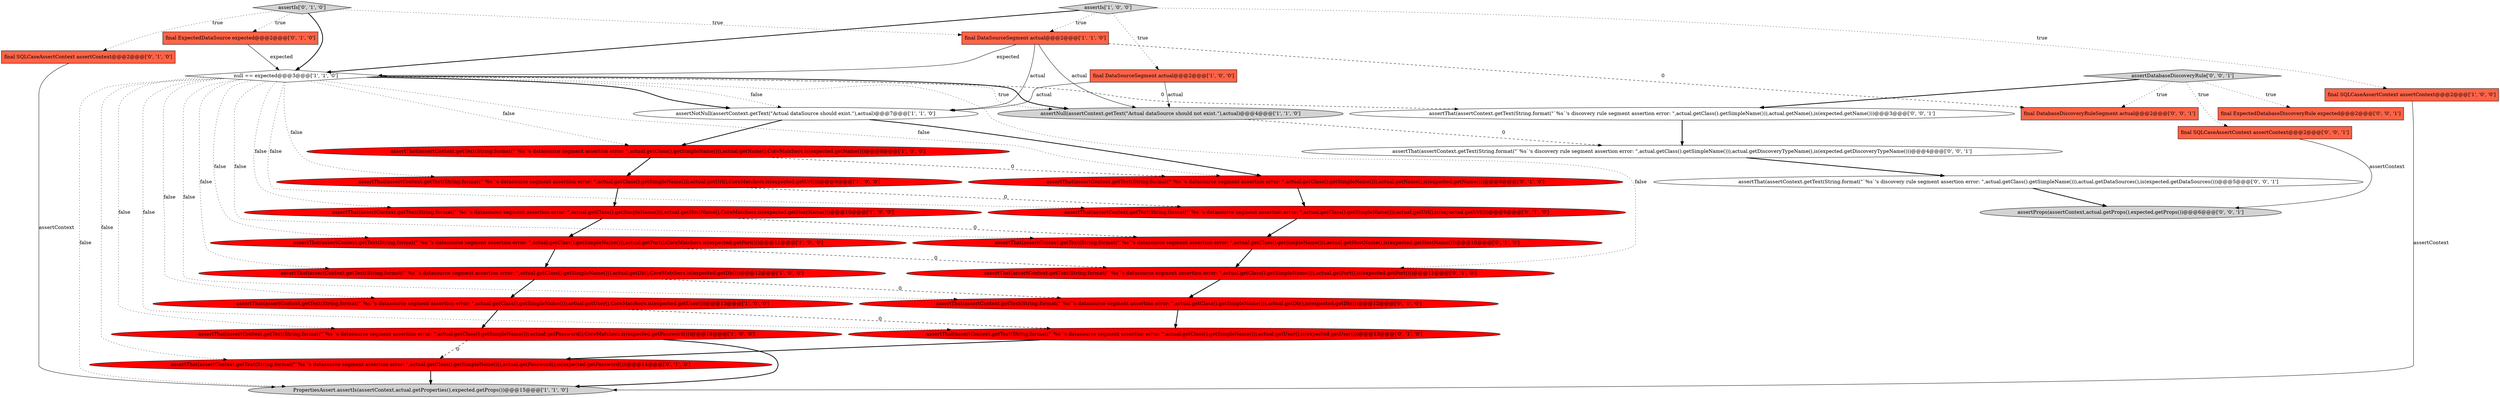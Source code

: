 digraph {
1 [style = filled, label = "assertThat(assertContext.getText(String.format(\"`%s`'s datasource segment assertion error: \",actual.getClass().getSimpleName())),actual.getDb(),CoreMatchers.is(expected.getDb()))@@@12@@@['1', '0', '0']", fillcolor = red, shape = ellipse image = "AAA1AAABBB1BBB"];
22 [style = filled, label = "assertIs['0', '1', '0']", fillcolor = lightgray, shape = diamond image = "AAA0AAABBB2BBB"];
15 [style = filled, label = "final SQLCaseAssertContext assertContext@@@2@@@['0', '1', '0']", fillcolor = tomato, shape = box image = "AAA0AAABBB2BBB"];
3 [style = filled, label = "final SQLCaseAssertContext assertContext@@@2@@@['1', '0', '0']", fillcolor = tomato, shape = box image = "AAA0AAABBB1BBB"];
0 [style = filled, label = "assertIs['1', '0', '0']", fillcolor = lightgray, shape = diamond image = "AAA0AAABBB1BBB"];
20 [style = filled, label = "assertThat(assertContext.getText(String.format(\"`%s`'s datasource segment assertion error: \",actual.getClass().getSimpleName())),actual.getPassword(),is(expected.getPassword()))@@@14@@@['0', '1', '0']", fillcolor = red, shape = ellipse image = "AAA1AAABBB2BBB"];
11 [style = filled, label = "assertThat(assertContext.getText(String.format(\"`%s`'s datasource segment assertion error: \",actual.getClass().getSimpleName())),actual.getHostName(),CoreMatchers.is(expected.getHostName()))@@@10@@@['1', '0', '0']", fillcolor = red, shape = ellipse image = "AAA1AAABBB1BBB"];
27 [style = filled, label = "final ExpectedDatabaseDiscoveryRule expected@@@2@@@['0', '0', '1']", fillcolor = tomato, shape = box image = "AAA0AAABBB3BBB"];
2 [style = filled, label = "assertThat(assertContext.getText(String.format(\"`%s`'s datasource segment assertion error: \",actual.getClass().getSimpleName())),actual.getUser(),CoreMatchers.is(expected.getUser()))@@@13@@@['1', '0', '0']", fillcolor = red, shape = ellipse image = "AAA1AAABBB1BBB"];
23 [style = filled, label = "assertThat(assertContext.getText(String.format(\"`%s`'s datasource segment assertion error: \",actual.getClass().getSimpleName())),actual.getName(),is(expected.getName()))@@@8@@@['0', '1', '0']", fillcolor = red, shape = ellipse image = "AAA1AAABBB2BBB"];
24 [style = filled, label = "assertThat(assertContext.getText(String.format(\"`%s`'s datasource segment assertion error: \",actual.getClass().getSimpleName())),actual.getPort(),is(expected.getPort()))@@@11@@@['0', '1', '0']", fillcolor = red, shape = ellipse image = "AAA1AAABBB2BBB"];
8 [style = filled, label = "final DataSourceSegment actual@@@2@@@['1', '0', '0']", fillcolor = tomato, shape = box image = "AAA0AAABBB1BBB"];
5 [style = filled, label = "assertThat(assertContext.getText(String.format(\"`%s`'s datasource segment assertion error: \",actual.getClass().getSimpleName())),actual.getPort(),CoreMatchers.is(expected.getPort()))@@@11@@@['1', '0', '0']", fillcolor = red, shape = ellipse image = "AAA1AAABBB1BBB"];
26 [style = filled, label = "assertThat(assertContext.getText(String.format(\"`%s`'s discovery rule segment assertion error: \",actual.getClass().getSimpleName())),actual.getDataSources(),is(expected.getDataSources()))@@@5@@@['0', '0', '1']", fillcolor = white, shape = ellipse image = "AAA0AAABBB3BBB"];
19 [style = filled, label = "assertThat(assertContext.getText(String.format(\"`%s`'s datasource segment assertion error: \",actual.getClass().getSimpleName())),actual.getDb(),is(expected.getDb()))@@@12@@@['0', '1', '0']", fillcolor = red, shape = ellipse image = "AAA1AAABBB2BBB"];
10 [style = filled, label = "assertThat(assertContext.getText(String.format(\"`%s`'s datasource segment assertion error: \",actual.getClass().getSimpleName())),actual.getName(),CoreMatchers.is(expected.getName()))@@@8@@@['1', '0', '0']", fillcolor = red, shape = ellipse image = "AAA1AAABBB1BBB"];
12 [style = filled, label = "null == expected@@@3@@@['1', '1', '0']", fillcolor = white, shape = diamond image = "AAA0AAABBB1BBB"];
32 [style = filled, label = "final DatabaseDiscoveryRuleSegment actual@@@2@@@['0', '0', '1']", fillcolor = tomato, shape = box image = "AAA0AAABBB3BBB"];
18 [style = filled, label = "assertThat(assertContext.getText(String.format(\"`%s`'s datasource segment assertion error: \",actual.getClass().getSimpleName())),actual.getUrl(),is(expected.getUrl()))@@@9@@@['0', '1', '0']", fillcolor = red, shape = ellipse image = "AAA1AAABBB2BBB"];
4 [style = filled, label = "assertNotNull(assertContext.getText(\"Actual dataSource should exist.\"),actual)@@@7@@@['1', '1', '0']", fillcolor = white, shape = ellipse image = "AAA0AAABBB1BBB"];
29 [style = filled, label = "final SQLCaseAssertContext assertContext@@@2@@@['0', '0', '1']", fillcolor = tomato, shape = box image = "AAA0AAABBB3BBB"];
21 [style = filled, label = "assertThat(assertContext.getText(String.format(\"`%s`'s datasource segment assertion error: \",actual.getClass().getSimpleName())),actual.getUser(),is(expected.getUser()))@@@13@@@['0', '1', '0']", fillcolor = red, shape = ellipse image = "AAA1AAABBB2BBB"];
9 [style = filled, label = "final DataSourceSegment actual@@@2@@@['1', '1', '0']", fillcolor = tomato, shape = box image = "AAA0AAABBB1BBB"];
16 [style = filled, label = "final ExpectedDataSource expected@@@2@@@['0', '1', '0']", fillcolor = tomato, shape = box image = "AAA0AAABBB2BBB"];
30 [style = filled, label = "assertThat(assertContext.getText(String.format(\"`%s`'s discovery rule segment assertion error: \",actual.getClass().getSimpleName())),actual.getDiscoveryTypeName(),is(expected.getDiscoveryTypeName()))@@@4@@@['0', '0', '1']", fillcolor = white, shape = ellipse image = "AAA0AAABBB3BBB"];
31 [style = filled, label = "assertThat(assertContext.getText(String.format(\"`%s`'s discovery rule segment assertion error: \",actual.getClass().getSimpleName())),actual.getName(),is(expected.getName()))@@@3@@@['0', '0', '1']", fillcolor = white, shape = ellipse image = "AAA0AAABBB3BBB"];
13 [style = filled, label = "assertThat(assertContext.getText(String.format(\"`%s`'s datasource segment assertion error: \",actual.getClass().getSimpleName())),actual.getPassword(),CoreMatchers.is(expected.getPassword()))@@@14@@@['1', '0', '0']", fillcolor = red, shape = ellipse image = "AAA1AAABBB1BBB"];
14 [style = filled, label = "assertThat(assertContext.getText(String.format(\"`%s`'s datasource segment assertion error: \",actual.getClass().getSimpleName())),actual.getUrl(),CoreMatchers.is(expected.getUrl()))@@@9@@@['1', '0', '0']", fillcolor = red, shape = ellipse image = "AAA1AAABBB1BBB"];
17 [style = filled, label = "assertThat(assertContext.getText(String.format(\"`%s`'s datasource segment assertion error: \",actual.getClass().getSimpleName())),actual.getHostName(),is(expected.getHostName()))@@@10@@@['0', '1', '0']", fillcolor = red, shape = ellipse image = "AAA1AAABBB2BBB"];
25 [style = filled, label = "assertProps(assertContext,actual.getProps(),expected.getProps())@@@6@@@['0', '0', '1']", fillcolor = lightgray, shape = ellipse image = "AAA0AAABBB3BBB"];
6 [style = filled, label = "PropertiesAssert.assertIs(assertContext,actual.getProperties(),expected.getProps())@@@15@@@['1', '1', '0']", fillcolor = lightgray, shape = ellipse image = "AAA0AAABBB1BBB"];
28 [style = filled, label = "assertDatabaseDiscoveryRule['0', '0', '1']", fillcolor = lightgray, shape = diamond image = "AAA0AAABBB3BBB"];
7 [style = filled, label = "assertNull(assertContext.getText(\"Actual dataSource should not exist.\"),actual)@@@4@@@['1', '1', '0']", fillcolor = lightgray, shape = ellipse image = "AAA0AAABBB1BBB"];
4->10 [style = bold, label=""];
12->11 [style = dotted, label="false"];
12->23 [style = dotted, label="false"];
12->17 [style = dotted, label="false"];
24->19 [style = bold, label=""];
12->10 [style = dotted, label="false"];
12->21 [style = dotted, label="false"];
10->14 [style = bold, label=""];
12->2 [style = dotted, label="false"];
15->6 [style = solid, label="assertContext"];
12->4 [style = dotted, label="false"];
13->20 [style = dashed, label="0"];
0->12 [style = bold, label=""];
26->25 [style = bold, label=""];
12->6 [style = dotted, label="false"];
30->26 [style = bold, label=""];
28->31 [style = bold, label=""];
5->24 [style = dashed, label="0"];
1->19 [style = dashed, label="0"];
9->4 [style = solid, label="actual"];
18->17 [style = bold, label=""];
12->31 [style = dashed, label="0"];
11->17 [style = dashed, label="0"];
20->6 [style = bold, label=""];
29->25 [style = solid, label="assertContext"];
8->7 [style = solid, label="actual"];
12->19 [style = dotted, label="false"];
12->7 [style = bold, label=""];
9->32 [style = dashed, label="0"];
12->5 [style = dotted, label="false"];
12->20 [style = dotted, label="false"];
2->13 [style = bold, label=""];
0->8 [style = dotted, label="true"];
9->7 [style = solid, label="actual"];
28->29 [style = dotted, label="true"];
5->1 [style = bold, label=""];
11->5 [style = bold, label=""];
17->24 [style = bold, label=""];
8->4 [style = solid, label="actual"];
28->32 [style = dotted, label="true"];
21->20 [style = bold, label=""];
12->4 [style = bold, label=""];
2->21 [style = dashed, label="0"];
12->24 [style = dotted, label="false"];
12->1 [style = dotted, label="false"];
22->12 [style = bold, label=""];
22->16 [style = dotted, label="true"];
7->30 [style = dashed, label="0"];
31->30 [style = bold, label=""];
9->12 [style = solid, label="expected"];
1->2 [style = bold, label=""];
19->21 [style = bold, label=""];
0->3 [style = dotted, label="true"];
28->27 [style = dotted, label="true"];
13->6 [style = bold, label=""];
16->12 [style = solid, label="expected"];
22->9 [style = dotted, label="true"];
12->7 [style = dotted, label="true"];
12->14 [style = dotted, label="false"];
10->23 [style = dashed, label="0"];
22->15 [style = dotted, label="true"];
0->9 [style = dotted, label="true"];
14->11 [style = bold, label=""];
14->18 [style = dashed, label="0"];
23->18 [style = bold, label=""];
3->6 [style = solid, label="assertContext"];
4->23 [style = bold, label=""];
12->18 [style = dotted, label="false"];
12->13 [style = dotted, label="false"];
}
